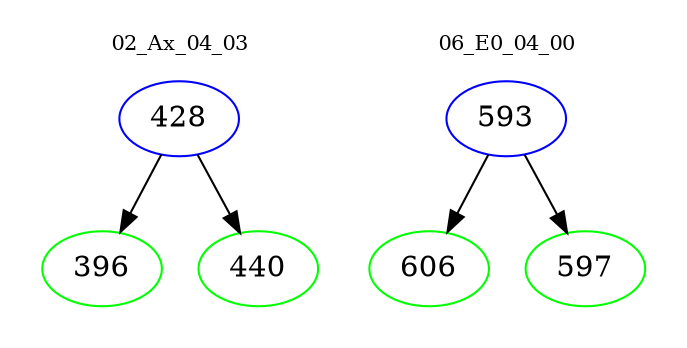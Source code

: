 digraph{
subgraph cluster_0 {
color = white
label = "02_Ax_04_03";
fontsize=10;
T0_428 [label="428", color="blue"]
T0_428 -> T0_396 [color="black"]
T0_396 [label="396", color="green"]
T0_428 -> T0_440 [color="black"]
T0_440 [label="440", color="green"]
}
subgraph cluster_1 {
color = white
label = "06_E0_04_00";
fontsize=10;
T1_593 [label="593", color="blue"]
T1_593 -> T1_606 [color="black"]
T1_606 [label="606", color="green"]
T1_593 -> T1_597 [color="black"]
T1_597 [label="597", color="green"]
}
}
